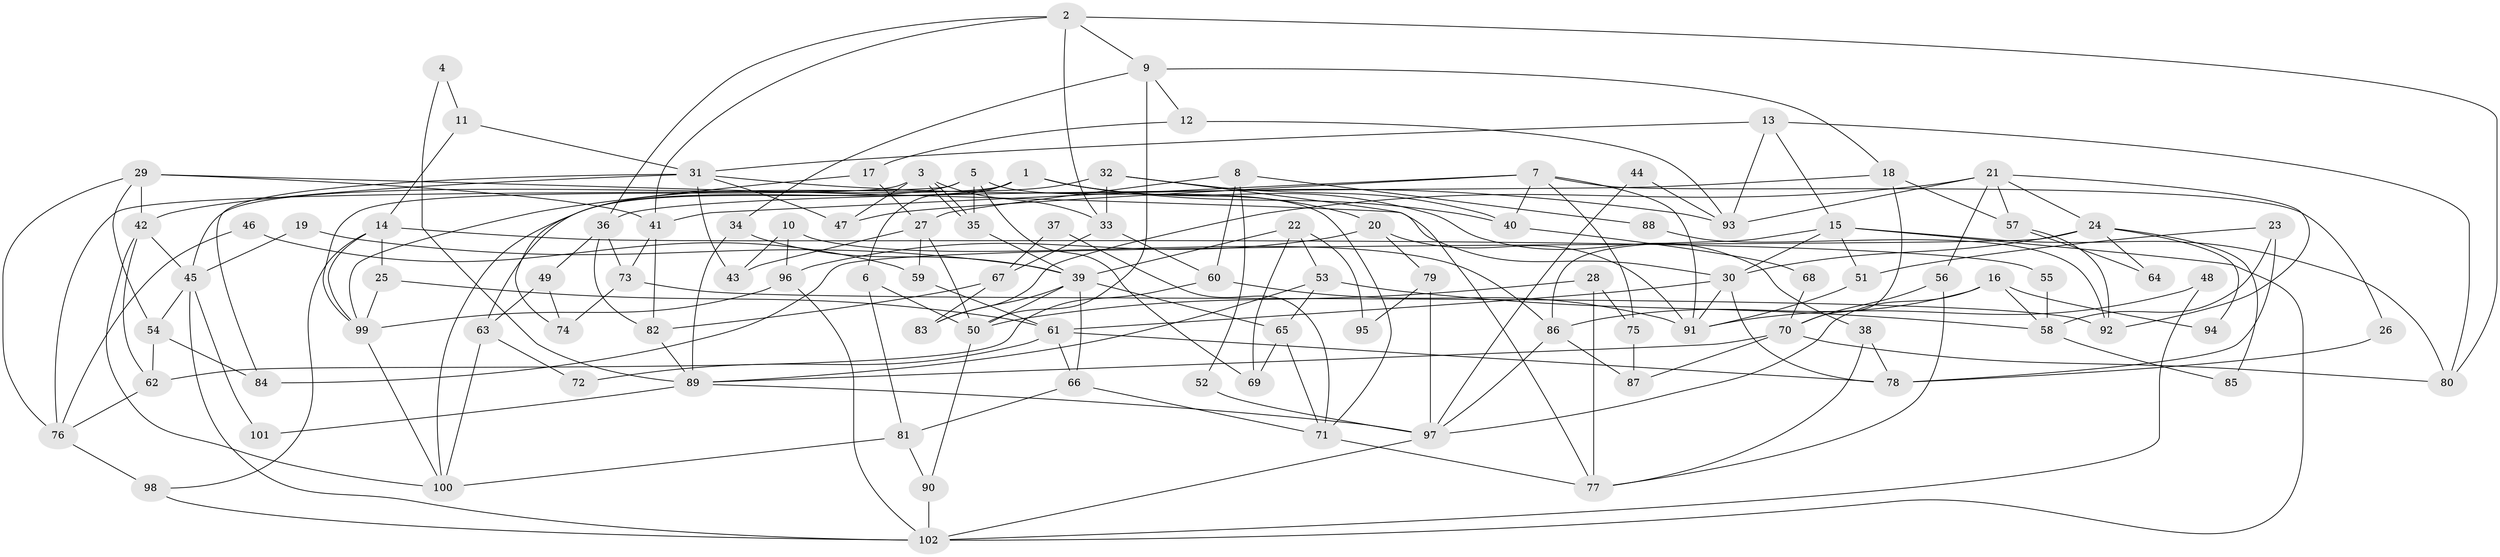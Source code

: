 // coarse degree distribution, {6: 0.12121212121212122, 8: 0.07575757575757576, 5: 0.10606060606060606, 3: 0.15151515151515152, 4: 0.21212121212121213, 7: 0.16666666666666666, 2: 0.12121212121212122, 9: 0.030303030303030304, 10: 0.015151515151515152}
// Generated by graph-tools (version 1.1) at 2025/41/03/06/25 10:41:59]
// undirected, 102 vertices, 204 edges
graph export_dot {
graph [start="1"]
  node [color=gray90,style=filled];
  1;
  2;
  3;
  4;
  5;
  6;
  7;
  8;
  9;
  10;
  11;
  12;
  13;
  14;
  15;
  16;
  17;
  18;
  19;
  20;
  21;
  22;
  23;
  24;
  25;
  26;
  27;
  28;
  29;
  30;
  31;
  32;
  33;
  34;
  35;
  36;
  37;
  38;
  39;
  40;
  41;
  42;
  43;
  44;
  45;
  46;
  47;
  48;
  49;
  50;
  51;
  52;
  53;
  54;
  55;
  56;
  57;
  58;
  59;
  60;
  61;
  62;
  63;
  64;
  65;
  66;
  67;
  68;
  69;
  70;
  71;
  72;
  73;
  74;
  75;
  76;
  77;
  78;
  79;
  80;
  81;
  82;
  83;
  84;
  85;
  86;
  87;
  88;
  89;
  90;
  91;
  92;
  93;
  94;
  95;
  96;
  97;
  98;
  99;
  100;
  101;
  102;
  1 -- 45;
  1 -- 38;
  1 -- 6;
  1 -- 20;
  1 -- 40;
  1 -- 63;
  2 -- 80;
  2 -- 33;
  2 -- 9;
  2 -- 36;
  2 -- 41;
  3 -- 33;
  3 -- 35;
  3 -- 35;
  3 -- 47;
  3 -- 99;
  4 -- 11;
  4 -- 89;
  5 -- 35;
  5 -- 71;
  5 -- 69;
  5 -- 74;
  5 -- 76;
  6 -- 81;
  6 -- 50;
  7 -- 47;
  7 -- 91;
  7 -- 26;
  7 -- 40;
  7 -- 41;
  7 -- 75;
  8 -- 60;
  8 -- 27;
  8 -- 52;
  8 -- 88;
  9 -- 50;
  9 -- 12;
  9 -- 18;
  9 -- 34;
  10 -- 86;
  10 -- 96;
  10 -- 43;
  11 -- 31;
  11 -- 14;
  12 -- 93;
  12 -- 17;
  13 -- 93;
  13 -- 80;
  13 -- 15;
  13 -- 31;
  14 -- 98;
  14 -- 25;
  14 -- 55;
  14 -- 99;
  15 -- 30;
  15 -- 51;
  15 -- 80;
  15 -- 86;
  15 -- 102;
  16 -- 86;
  16 -- 97;
  16 -- 58;
  16 -- 94;
  17 -- 99;
  17 -- 27;
  18 -- 36;
  18 -- 57;
  18 -- 70;
  19 -- 39;
  19 -- 45;
  20 -- 96;
  20 -- 79;
  20 -- 91;
  21 -- 92;
  21 -- 24;
  21 -- 56;
  21 -- 57;
  21 -- 83;
  21 -- 93;
  22 -- 69;
  22 -- 39;
  22 -- 53;
  22 -- 95;
  23 -- 51;
  23 -- 58;
  23 -- 78;
  24 -- 84;
  24 -- 30;
  24 -- 64;
  24 -- 85;
  24 -- 94;
  25 -- 99;
  25 -- 61;
  26 -- 78;
  27 -- 50;
  27 -- 43;
  27 -- 59;
  28 -- 75;
  28 -- 77;
  28 -- 50;
  29 -- 42;
  29 -- 41;
  29 -- 30;
  29 -- 54;
  29 -- 76;
  30 -- 78;
  30 -- 61;
  30 -- 91;
  31 -- 43;
  31 -- 42;
  31 -- 47;
  31 -- 84;
  31 -- 93;
  32 -- 100;
  32 -- 40;
  32 -- 33;
  32 -- 77;
  33 -- 60;
  33 -- 67;
  34 -- 39;
  34 -- 89;
  35 -- 39;
  36 -- 49;
  36 -- 73;
  36 -- 82;
  37 -- 67;
  37 -- 71;
  38 -- 77;
  38 -- 78;
  39 -- 50;
  39 -- 83;
  39 -- 65;
  39 -- 66;
  40 -- 68;
  41 -- 73;
  41 -- 82;
  42 -- 100;
  42 -- 45;
  42 -- 62;
  44 -- 93;
  44 -- 97;
  45 -- 54;
  45 -- 101;
  45 -- 102;
  46 -- 59;
  46 -- 76;
  48 -- 102;
  48 -- 91;
  49 -- 74;
  49 -- 63;
  50 -- 90;
  51 -- 91;
  52 -- 97;
  53 -- 89;
  53 -- 58;
  53 -- 65;
  54 -- 62;
  54 -- 84;
  55 -- 58;
  56 -- 70;
  56 -- 77;
  57 -- 64;
  57 -- 92;
  58 -- 85;
  59 -- 61;
  60 -- 62;
  60 -- 91;
  61 -- 66;
  61 -- 72;
  61 -- 78;
  62 -- 76;
  63 -- 100;
  63 -- 72;
  65 -- 69;
  65 -- 71;
  66 -- 71;
  66 -- 81;
  67 -- 82;
  67 -- 83;
  68 -- 70;
  70 -- 89;
  70 -- 80;
  70 -- 87;
  71 -- 77;
  73 -- 74;
  73 -- 92;
  75 -- 87;
  76 -- 98;
  79 -- 97;
  79 -- 95;
  81 -- 90;
  81 -- 100;
  82 -- 89;
  86 -- 97;
  86 -- 87;
  88 -- 92;
  89 -- 97;
  89 -- 101;
  90 -- 102;
  96 -- 102;
  96 -- 99;
  97 -- 102;
  98 -- 102;
  99 -- 100;
}
